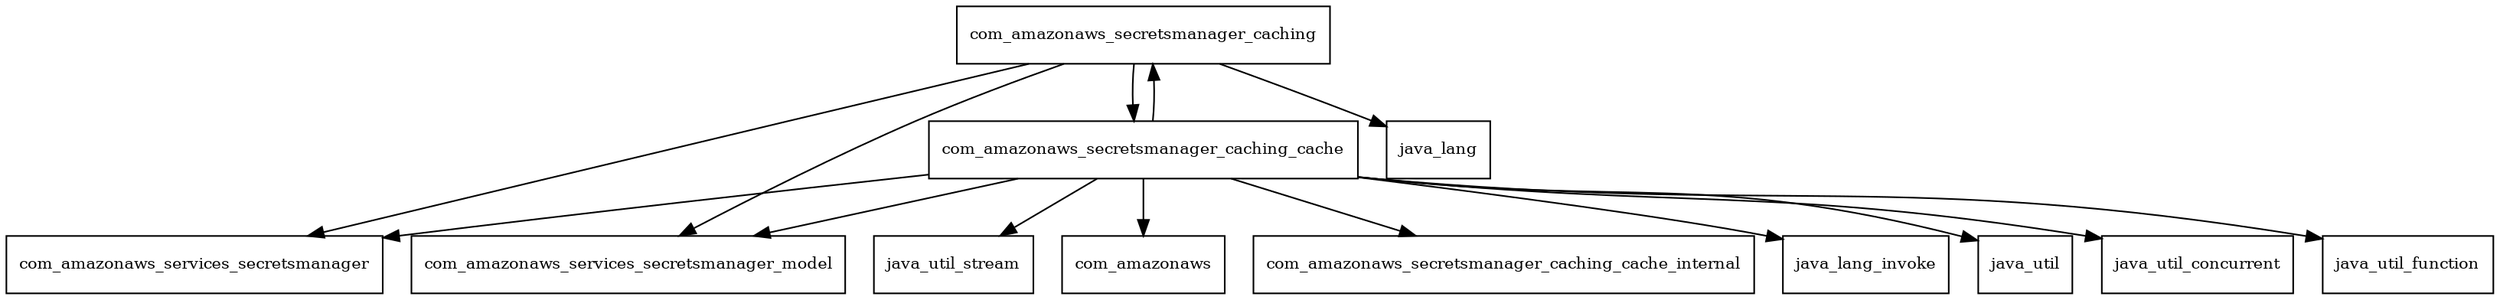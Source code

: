 digraph aws_secretsmanager_caching_java_1_0_0_package_dependencies {
  node [shape = box, fontsize=10.0];
  com_amazonaws_secretsmanager_caching -> com_amazonaws_secretsmanager_caching_cache;
  com_amazonaws_secretsmanager_caching -> com_amazonaws_services_secretsmanager;
  com_amazonaws_secretsmanager_caching -> com_amazonaws_services_secretsmanager_model;
  com_amazonaws_secretsmanager_caching -> java_lang;
  com_amazonaws_secretsmanager_caching_cache -> com_amazonaws;
  com_amazonaws_secretsmanager_caching_cache -> com_amazonaws_secretsmanager_caching;
  com_amazonaws_secretsmanager_caching_cache -> com_amazonaws_secretsmanager_caching_cache_internal;
  com_amazonaws_secretsmanager_caching_cache -> com_amazonaws_services_secretsmanager;
  com_amazonaws_secretsmanager_caching_cache -> com_amazonaws_services_secretsmanager_model;
  com_amazonaws_secretsmanager_caching_cache -> java_lang_invoke;
  com_amazonaws_secretsmanager_caching_cache -> java_util;
  com_amazonaws_secretsmanager_caching_cache -> java_util_concurrent;
  com_amazonaws_secretsmanager_caching_cache -> java_util_function;
  com_amazonaws_secretsmanager_caching_cache -> java_util_stream;
}
